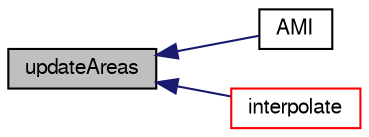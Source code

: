 digraph "updateAreas"
{
  bgcolor="transparent";
  edge [fontname="FreeSans",fontsize="10",labelfontname="FreeSans",labelfontsize="10"];
  node [fontname="FreeSans",fontsize="10",shape=record];
  rankdir="LR";
  Node106 [label="updateAreas",height=0.2,width=0.4,color="black", fillcolor="grey75", style="filled", fontcolor="black"];
  Node106 -> Node107 [dir="back",color="midnightblue",fontsize="10",style="solid",fontname="FreeSans"];
  Node107 [label="AMI",height=0.2,width=0.4,color="black",URL="$a22806.html#a92c1ccfbe642dd644a870e88786f4de9",tooltip="Return a reference to the AMI interpolator. "];
  Node106 -> Node108 [dir="back",color="midnightblue",fontsize="10",style="solid",fontname="FreeSans"];
  Node108 [label="interpolate",height=0.2,width=0.4,color="red",URL="$a22806.html#a95bdc1012638cafe1a74d3d3abac66aa"];
}
